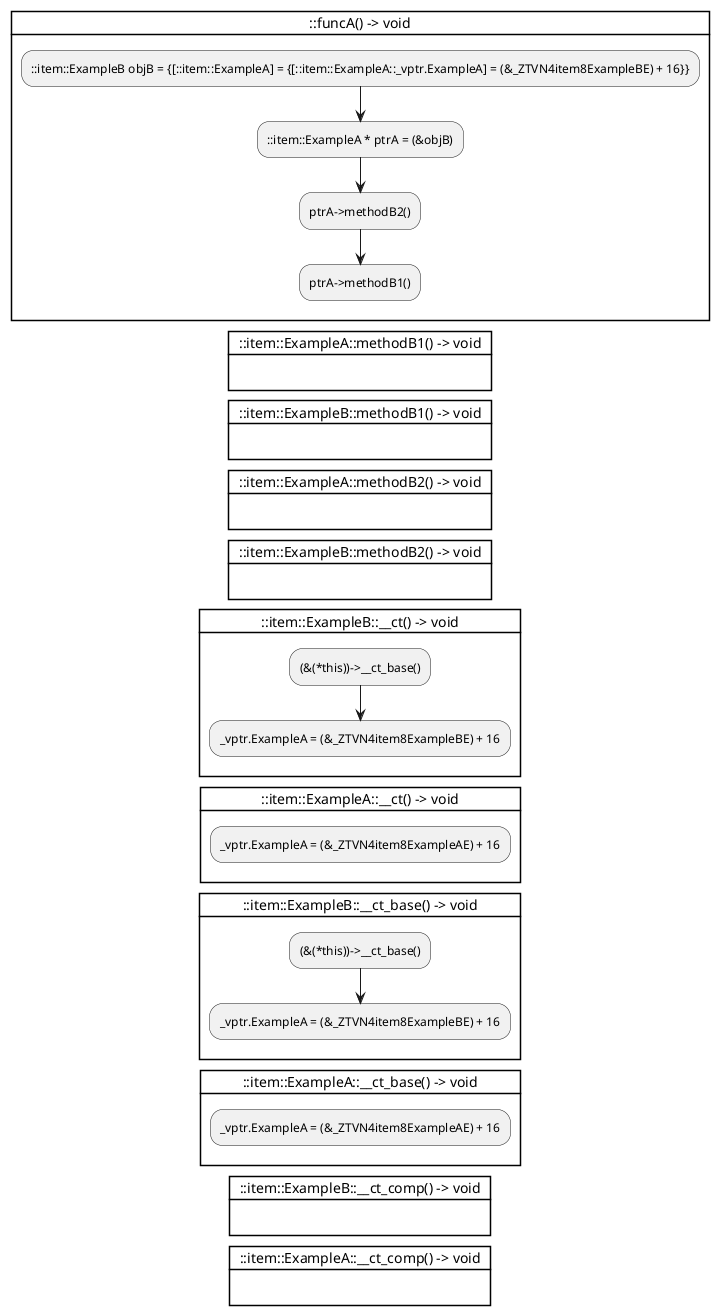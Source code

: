 @startuml

card "::funcA() -> void" {
    :::item::ExampleB objB = {[::item::ExampleA] = {[::item::ExampleA::_vptr.ExampleA] = (&_ZTVN4item8ExampleBE) + 16}};
    :::item::ExampleA * ptrA = (&objB);
    :ptrA->methodB2();
    :ptrA->methodB1();
    -[hidden]->
}

card "::item::ExampleA::methodB1() -> void" {
    -[hidden]->
}

card "::item::ExampleB::methodB1() -> void" {
    -[hidden]->
}

card "::item::ExampleA::methodB2() -> void" {
    -[hidden]->
}

card "::item::ExampleB::methodB2() -> void" {
    -[hidden]->
}

card "::item::ExampleB::__ct() -> void" {
    :(&(*this))->__ct_base();
    :_vptr.ExampleA = (&_ZTVN4item8ExampleBE) + 16;
    -[hidden]->
}

card "::item::ExampleA::__ct() -> void" {
    :_vptr.ExampleA = (&_ZTVN4item8ExampleAE) + 16;
    -[hidden]->
}

card "::item::ExampleB::__ct_base() -> void" {
    :(&(*this))->__ct_base();
    :_vptr.ExampleA = (&_ZTVN4item8ExampleBE) + 16;
    -[hidden]->
}

card "::item::ExampleA::__ct_base() -> void" {
    :_vptr.ExampleA = (&_ZTVN4item8ExampleAE) + 16;
    -[hidden]->
}

card "::item::ExampleB::__ct_comp() -> void" {
    -[hidden]->
}

card "::item::ExampleA::__ct_comp() -> void" {
    -[hidden]->
}


@enduml
